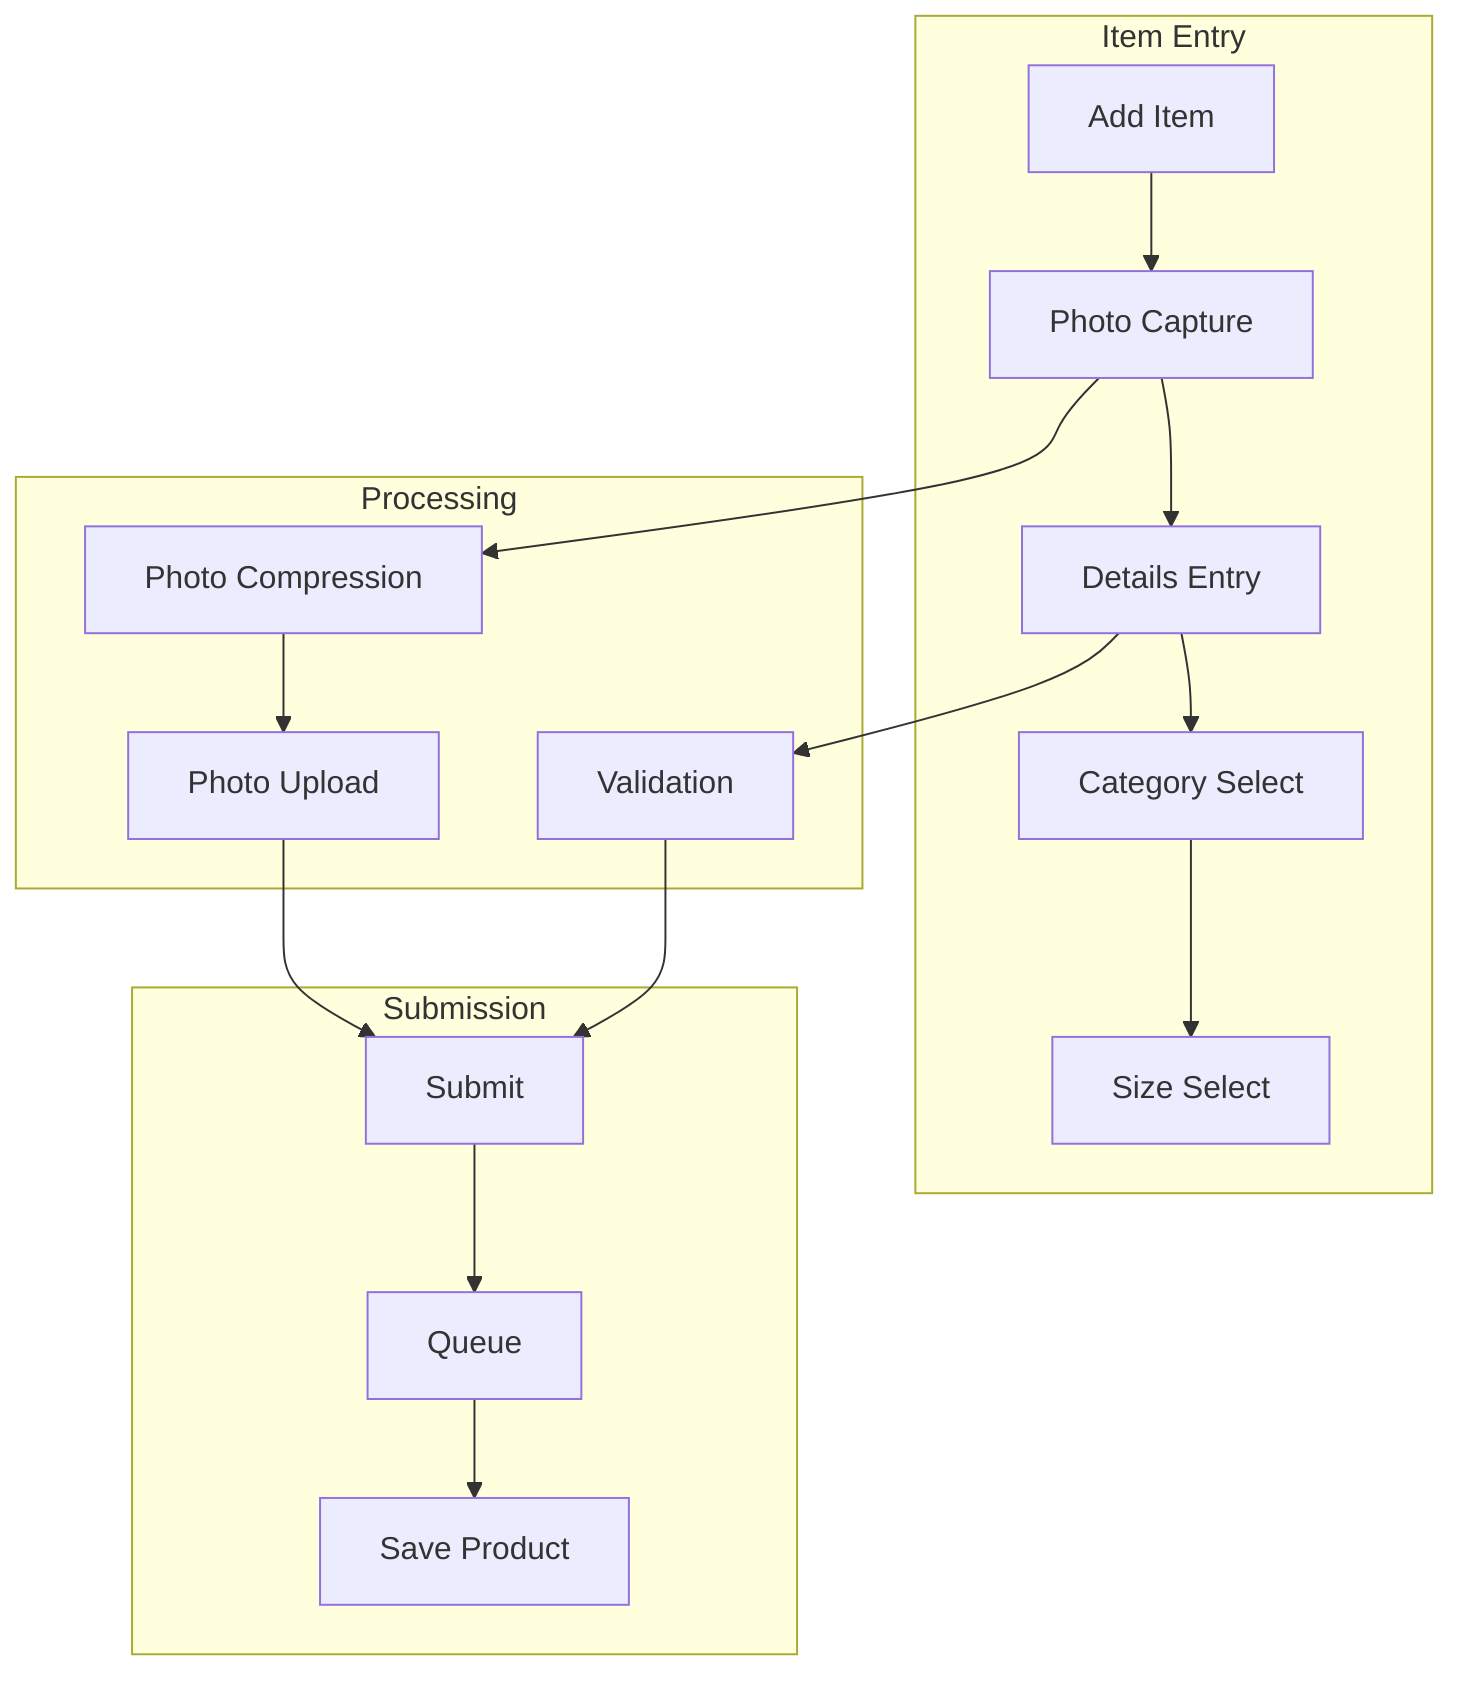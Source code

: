 graph TD
    subgraph "Item Entry"
        A[Add Item] --> P[Photo Capture]
        P --> D[Details Entry]
        D --> C[Category Select]
        C --> S[Size Select]
    end
    
    subgraph "Processing"
        P --> PC[Photo Compression]
        PC --> PU[Photo Upload]
        D --> V[Validation]
    end
    
    subgraph "Submission"
        PU & V --> SU[Submit]
        SU --> Q[Queue]
        Q --> SP[Save Product]
    end